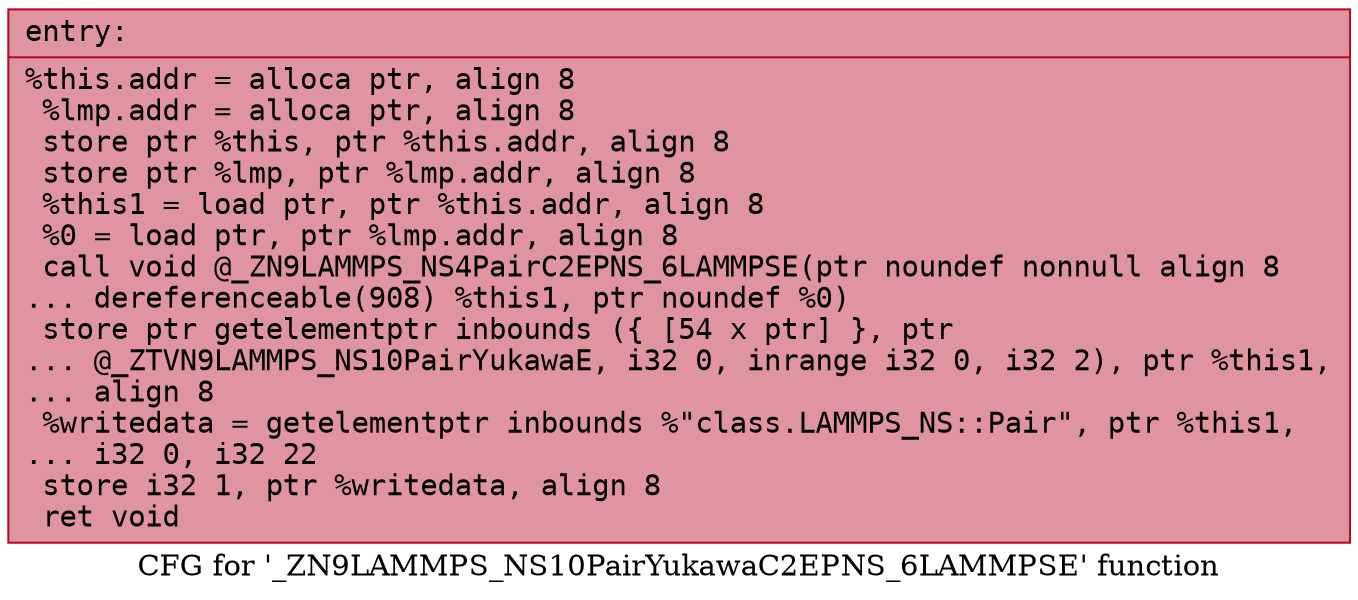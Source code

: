 digraph "CFG for '_ZN9LAMMPS_NS10PairYukawaC2EPNS_6LAMMPSE' function" {
	label="CFG for '_ZN9LAMMPS_NS10PairYukawaC2EPNS_6LAMMPSE' function";

	Node0x562561d61fa0 [shape=record,color="#b70d28ff", style=filled, fillcolor="#b70d2870" fontname="Courier",label="{entry:\l|  %this.addr = alloca ptr, align 8\l  %lmp.addr = alloca ptr, align 8\l  store ptr %this, ptr %this.addr, align 8\l  store ptr %lmp, ptr %lmp.addr, align 8\l  %this1 = load ptr, ptr %this.addr, align 8\l  %0 = load ptr, ptr %lmp.addr, align 8\l  call void @_ZN9LAMMPS_NS4PairC2EPNS_6LAMMPSE(ptr noundef nonnull align 8\l... dereferenceable(908) %this1, ptr noundef %0)\l  store ptr getelementptr inbounds (\{ [54 x ptr] \}, ptr\l... @_ZTVN9LAMMPS_NS10PairYukawaE, i32 0, inrange i32 0, i32 2), ptr %this1,\l... align 8\l  %writedata = getelementptr inbounds %\"class.LAMMPS_NS::Pair\", ptr %this1,\l... i32 0, i32 22\l  store i32 1, ptr %writedata, align 8\l  ret void\l}"];
}
